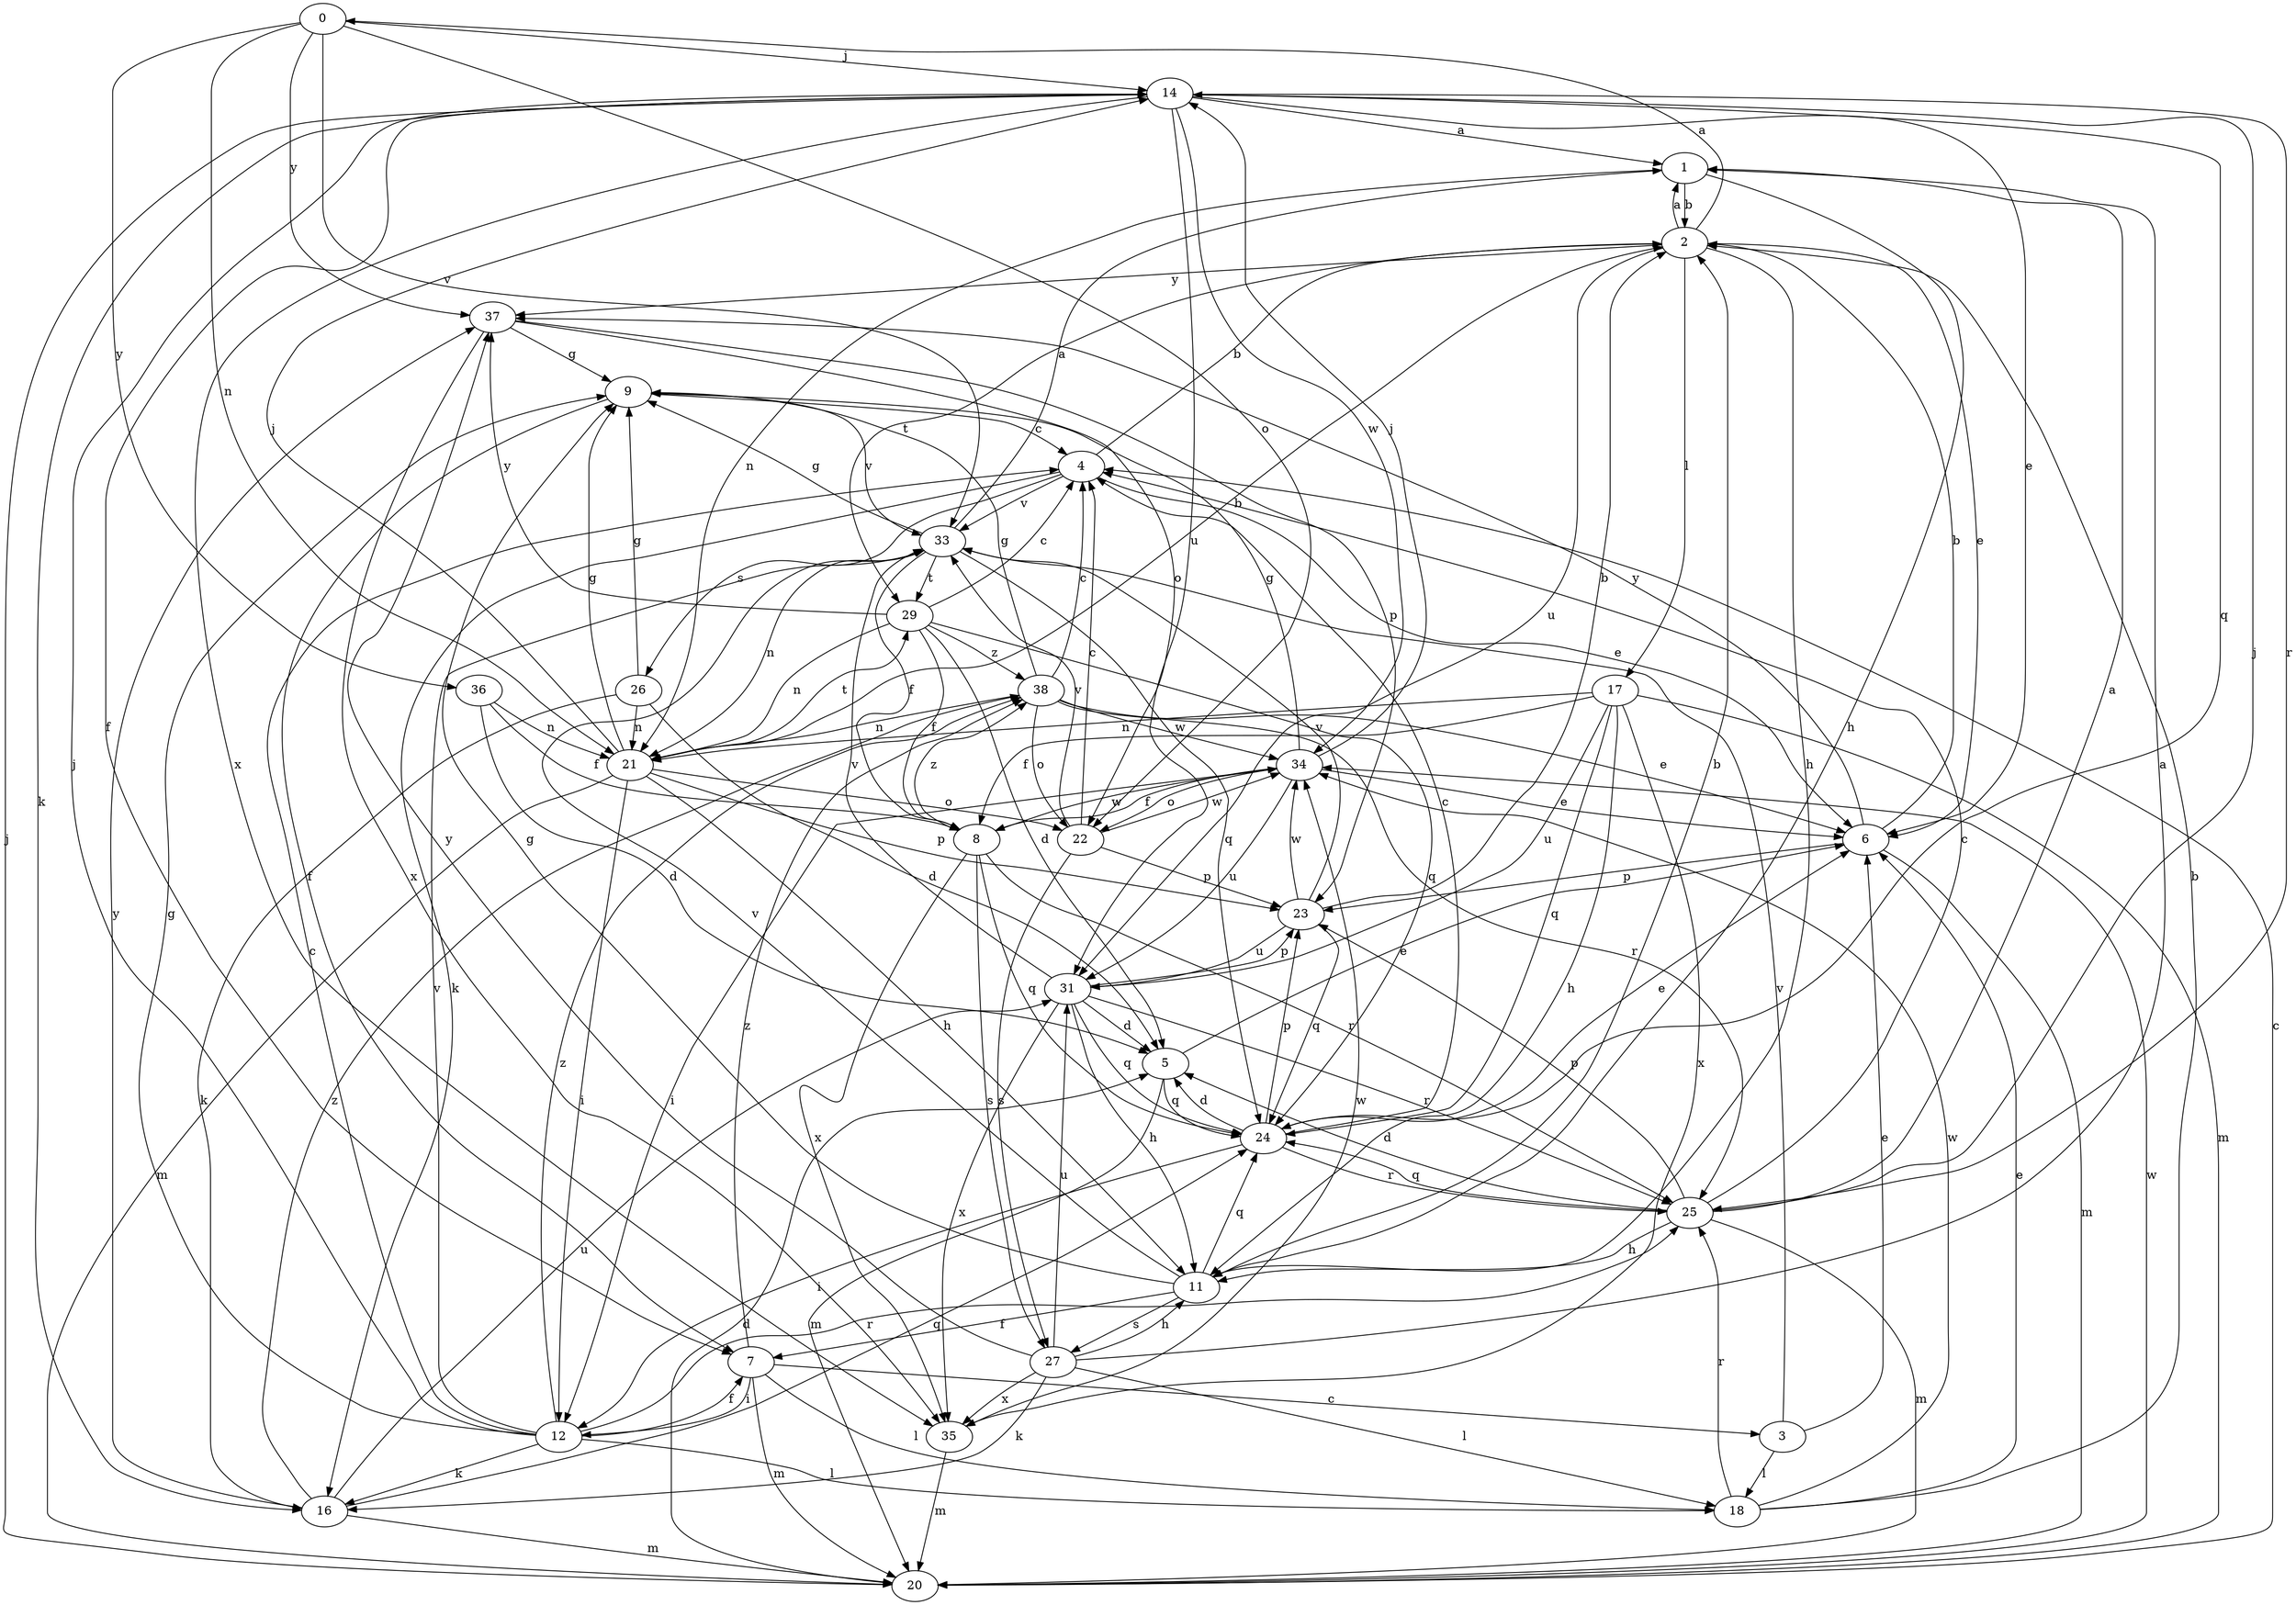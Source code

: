 strict digraph  {
0;
1;
2;
3;
4;
5;
6;
7;
8;
9;
11;
12;
14;
16;
17;
18;
20;
21;
22;
23;
24;
25;
26;
27;
29;
31;
33;
34;
35;
36;
37;
38;
0 -> 14  [label=j];
0 -> 21  [label=n];
0 -> 22  [label=o];
0 -> 33  [label=v];
0 -> 36  [label=y];
0 -> 37  [label=y];
1 -> 2  [label=b];
1 -> 11  [label=h];
1 -> 21  [label=n];
2 -> 0  [label=a];
2 -> 1  [label=a];
2 -> 6  [label=e];
2 -> 11  [label=h];
2 -> 17  [label=l];
2 -> 29  [label=t];
2 -> 31  [label=u];
2 -> 37  [label=y];
3 -> 6  [label=e];
3 -> 18  [label=l];
3 -> 33  [label=v];
4 -> 2  [label=b];
4 -> 6  [label=e];
4 -> 16  [label=k];
4 -> 26  [label=s];
4 -> 33  [label=v];
5 -> 6  [label=e];
5 -> 20  [label=m];
5 -> 24  [label=q];
6 -> 2  [label=b];
6 -> 20  [label=m];
6 -> 23  [label=p];
6 -> 37  [label=y];
7 -> 3  [label=c];
7 -> 12  [label=i];
7 -> 18  [label=l];
7 -> 20  [label=m];
7 -> 38  [label=z];
8 -> 24  [label=q];
8 -> 25  [label=r];
8 -> 27  [label=s];
8 -> 34  [label=w];
8 -> 35  [label=x];
8 -> 38  [label=z];
9 -> 4  [label=c];
9 -> 7  [label=f];
9 -> 33  [label=v];
11 -> 2  [label=b];
11 -> 7  [label=f];
11 -> 9  [label=g];
11 -> 24  [label=q];
11 -> 27  [label=s];
11 -> 33  [label=v];
12 -> 4  [label=c];
12 -> 7  [label=f];
12 -> 9  [label=g];
12 -> 14  [label=j];
12 -> 16  [label=k];
12 -> 18  [label=l];
12 -> 25  [label=r];
12 -> 33  [label=v];
12 -> 38  [label=z];
14 -> 1  [label=a];
14 -> 6  [label=e];
14 -> 7  [label=f];
14 -> 16  [label=k];
14 -> 24  [label=q];
14 -> 25  [label=r];
14 -> 31  [label=u];
14 -> 34  [label=w];
14 -> 35  [label=x];
16 -> 20  [label=m];
16 -> 24  [label=q];
16 -> 31  [label=u];
16 -> 37  [label=y];
16 -> 38  [label=z];
17 -> 8  [label=f];
17 -> 11  [label=h];
17 -> 20  [label=m];
17 -> 21  [label=n];
17 -> 24  [label=q];
17 -> 31  [label=u];
17 -> 35  [label=x];
18 -> 2  [label=b];
18 -> 6  [label=e];
18 -> 25  [label=r];
18 -> 34  [label=w];
20 -> 4  [label=c];
20 -> 5  [label=d];
20 -> 14  [label=j];
20 -> 34  [label=w];
21 -> 2  [label=b];
21 -> 9  [label=g];
21 -> 11  [label=h];
21 -> 12  [label=i];
21 -> 14  [label=j];
21 -> 20  [label=m];
21 -> 22  [label=o];
21 -> 23  [label=p];
21 -> 29  [label=t];
22 -> 4  [label=c];
22 -> 23  [label=p];
22 -> 27  [label=s];
22 -> 33  [label=v];
22 -> 34  [label=w];
23 -> 2  [label=b];
23 -> 24  [label=q];
23 -> 31  [label=u];
23 -> 33  [label=v];
23 -> 34  [label=w];
24 -> 4  [label=c];
24 -> 5  [label=d];
24 -> 6  [label=e];
24 -> 12  [label=i];
24 -> 23  [label=p];
24 -> 25  [label=r];
25 -> 1  [label=a];
25 -> 4  [label=c];
25 -> 5  [label=d];
25 -> 11  [label=h];
25 -> 14  [label=j];
25 -> 20  [label=m];
25 -> 23  [label=p];
25 -> 24  [label=q];
26 -> 5  [label=d];
26 -> 9  [label=g];
26 -> 16  [label=k];
26 -> 21  [label=n];
27 -> 1  [label=a];
27 -> 11  [label=h];
27 -> 16  [label=k];
27 -> 18  [label=l];
27 -> 31  [label=u];
27 -> 35  [label=x];
27 -> 37  [label=y];
29 -> 4  [label=c];
29 -> 5  [label=d];
29 -> 8  [label=f];
29 -> 21  [label=n];
29 -> 24  [label=q];
29 -> 37  [label=y];
29 -> 38  [label=z];
31 -> 5  [label=d];
31 -> 11  [label=h];
31 -> 23  [label=p];
31 -> 24  [label=q];
31 -> 25  [label=r];
31 -> 33  [label=v];
31 -> 35  [label=x];
33 -> 1  [label=a];
33 -> 8  [label=f];
33 -> 9  [label=g];
33 -> 21  [label=n];
33 -> 24  [label=q];
33 -> 29  [label=t];
34 -> 6  [label=e];
34 -> 8  [label=f];
34 -> 9  [label=g];
34 -> 12  [label=i];
34 -> 14  [label=j];
34 -> 22  [label=o];
34 -> 31  [label=u];
35 -> 20  [label=m];
35 -> 34  [label=w];
36 -> 5  [label=d];
36 -> 8  [label=f];
36 -> 21  [label=n];
37 -> 9  [label=g];
37 -> 22  [label=o];
37 -> 23  [label=p];
37 -> 35  [label=x];
38 -> 4  [label=c];
38 -> 6  [label=e];
38 -> 9  [label=g];
38 -> 21  [label=n];
38 -> 22  [label=o];
38 -> 25  [label=r];
38 -> 34  [label=w];
}
